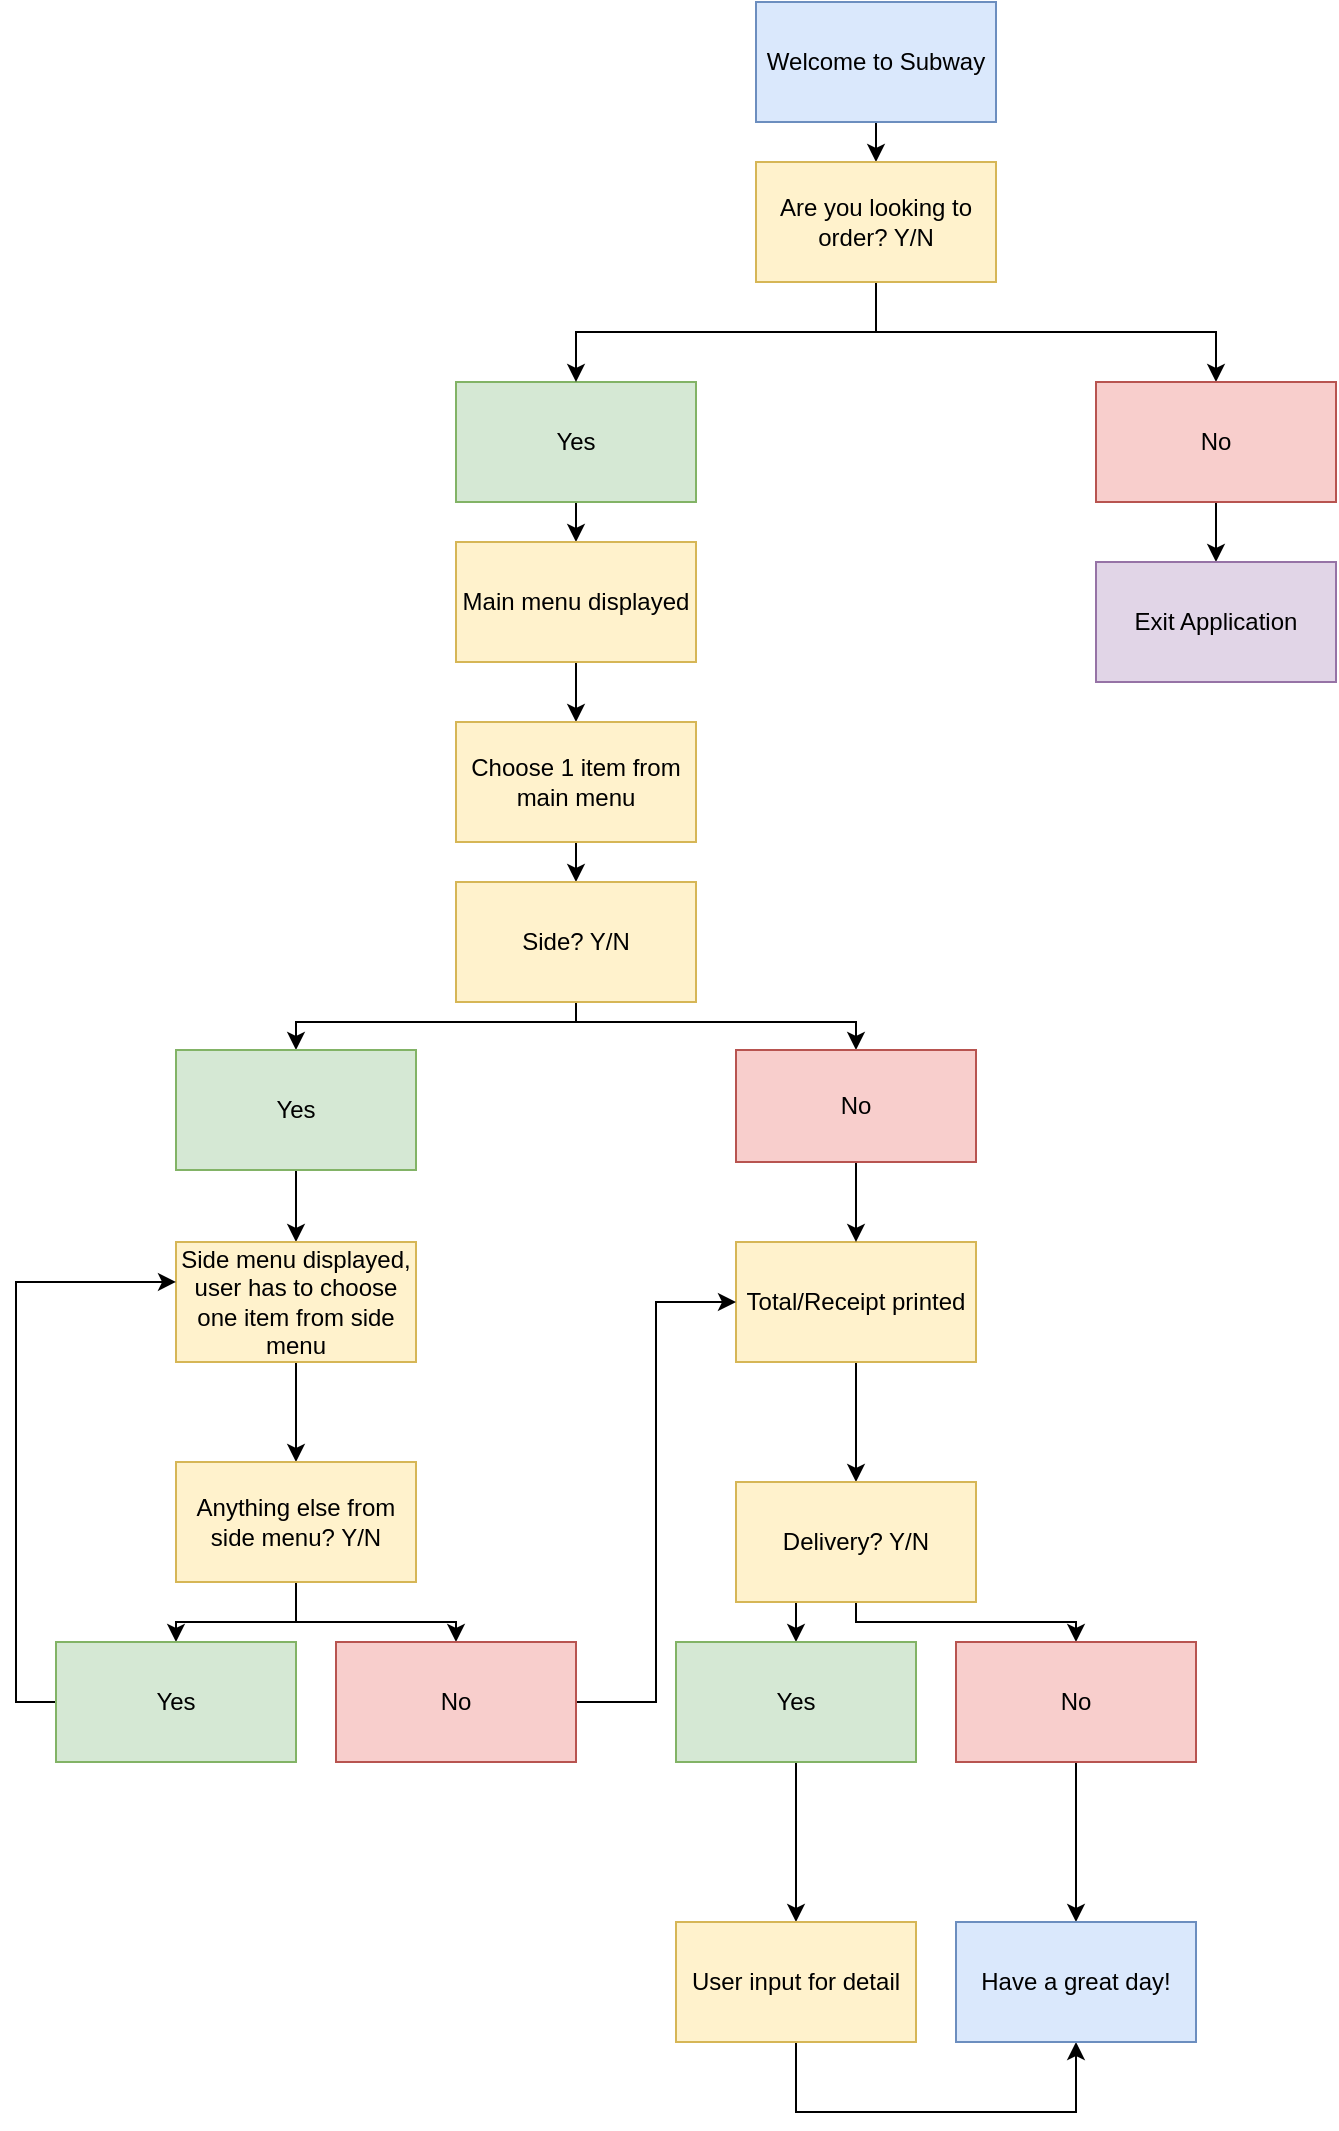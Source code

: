 <mxfile version="14.7.7" type="device"><diagram id="0zLP5m_lVyC2SZZMt5db" name="Page-1"><mxGraphModel dx="2787" dy="1061" grid="1" gridSize="10" guides="1" tooltips="1" connect="1" arrows="1" fold="1" page="1" pageScale="1" pageWidth="827" pageHeight="1169" math="0" shadow="0"><root><mxCell id="0"/><mxCell id="1" parent="0"/><mxCell id="Tea7cyEwEBXrA11Ii4-q-9" style="edgeStyle=orthogonalEdgeStyle;rounded=0;orthogonalLoop=1;jettySize=auto;html=1;exitX=0.5;exitY=1;exitDx=0;exitDy=0;entryX=0.5;entryY=0;entryDx=0;entryDy=0;" edge="1" parent="1" source="Tea7cyEwEBXrA11Ii4-q-1" target="Tea7cyEwEBXrA11Ii4-q-4"><mxGeometry relative="1" as="geometry"/></mxCell><mxCell id="Tea7cyEwEBXrA11Ii4-q-1" value="Welcome to Subway" style="rounded=0;whiteSpace=wrap;html=1;fillColor=#dae8fc;strokeColor=#6c8ebf;" vertex="1" parent="1"><mxGeometry x="340" width="120" height="60" as="geometry"/></mxCell><mxCell id="Tea7cyEwEBXrA11Ii4-q-47" style="edgeStyle=orthogonalEdgeStyle;rounded=0;orthogonalLoop=1;jettySize=auto;html=1;exitX=0.5;exitY=1;exitDx=0;exitDy=0;entryX=0.5;entryY=0;entryDx=0;entryDy=0;" edge="1" parent="1" source="Tea7cyEwEBXrA11Ii4-q-3" target="Tea7cyEwEBXrA11Ii4-q-7"><mxGeometry relative="1" as="geometry"/></mxCell><mxCell id="Tea7cyEwEBXrA11Ii4-q-3" value="Yes" style="rounded=0;whiteSpace=wrap;html=1;fillColor=#d5e8d4;strokeColor=#82b366;" vertex="1" parent="1"><mxGeometry x="190" y="190" width="120" height="60" as="geometry"/></mxCell><mxCell id="Tea7cyEwEBXrA11Ii4-q-12" style="edgeStyle=orthogonalEdgeStyle;rounded=0;orthogonalLoop=1;jettySize=auto;html=1;exitX=0.5;exitY=1;exitDx=0;exitDy=0;entryX=0.5;entryY=0;entryDx=0;entryDy=0;" edge="1" parent="1" source="Tea7cyEwEBXrA11Ii4-q-4" target="Tea7cyEwEBXrA11Ii4-q-3"><mxGeometry relative="1" as="geometry"/></mxCell><mxCell id="Tea7cyEwEBXrA11Ii4-q-13" style="edgeStyle=orthogonalEdgeStyle;rounded=0;orthogonalLoop=1;jettySize=auto;html=1;exitX=0.5;exitY=1;exitDx=0;exitDy=0;" edge="1" parent="1" source="Tea7cyEwEBXrA11Ii4-q-4" target="Tea7cyEwEBXrA11Ii4-q-8"><mxGeometry relative="1" as="geometry"/></mxCell><mxCell id="Tea7cyEwEBXrA11Ii4-q-4" value="Are you looking to order? Y/N" style="rounded=0;whiteSpace=wrap;html=1;fillColor=#fff2cc;strokeColor=#d6b656;" vertex="1" parent="1"><mxGeometry x="340" y="80" width="120" height="60" as="geometry"/></mxCell><mxCell id="Tea7cyEwEBXrA11Ii4-q-48" style="edgeStyle=orthogonalEdgeStyle;rounded=0;orthogonalLoop=1;jettySize=auto;html=1;exitX=0.5;exitY=1;exitDx=0;exitDy=0;entryX=0.5;entryY=0;entryDx=0;entryDy=0;" edge="1" parent="1" source="Tea7cyEwEBXrA11Ii4-q-7" target="Tea7cyEwEBXrA11Ii4-q-14"><mxGeometry relative="1" as="geometry"/></mxCell><mxCell id="Tea7cyEwEBXrA11Ii4-q-7" value="Main menu displayed" style="rounded=0;whiteSpace=wrap;html=1;fillColor=#fff2cc;strokeColor=#d6b656;" vertex="1" parent="1"><mxGeometry x="190" y="270" width="120" height="60" as="geometry"/></mxCell><mxCell id="Tea7cyEwEBXrA11Ii4-q-16" style="edgeStyle=orthogonalEdgeStyle;rounded=0;orthogonalLoop=1;jettySize=auto;html=1;exitX=0.5;exitY=1;exitDx=0;exitDy=0;" edge="1" parent="1" source="Tea7cyEwEBXrA11Ii4-q-8" target="Tea7cyEwEBXrA11Ii4-q-15"><mxGeometry relative="1" as="geometry"/></mxCell><mxCell id="Tea7cyEwEBXrA11Ii4-q-8" value="No" style="rounded=0;whiteSpace=wrap;html=1;fillColor=#f8cecc;strokeColor=#b85450;" vertex="1" parent="1"><mxGeometry x="510" y="190" width="120" height="60" as="geometry"/></mxCell><mxCell id="Tea7cyEwEBXrA11Ii4-q-49" style="edgeStyle=orthogonalEdgeStyle;rounded=0;orthogonalLoop=1;jettySize=auto;html=1;exitX=0.5;exitY=1;exitDx=0;exitDy=0;entryX=0.5;entryY=0;entryDx=0;entryDy=0;" edge="1" parent="1" source="Tea7cyEwEBXrA11Ii4-q-14" target="Tea7cyEwEBXrA11Ii4-q-17"><mxGeometry relative="1" as="geometry"/></mxCell><mxCell id="Tea7cyEwEBXrA11Ii4-q-14" value="Choose 1 item from main menu" style="rounded=0;whiteSpace=wrap;html=1;fillColor=#fff2cc;strokeColor=#d6b656;" vertex="1" parent="1"><mxGeometry x="190" y="360" width="120" height="60" as="geometry"/></mxCell><mxCell id="Tea7cyEwEBXrA11Ii4-q-15" value="Exit Application" style="rounded=0;whiteSpace=wrap;html=1;fillColor=#e1d5e7;strokeColor=#9673a6;" vertex="1" parent="1"><mxGeometry x="510" y="280" width="120" height="60" as="geometry"/></mxCell><mxCell id="Tea7cyEwEBXrA11Ii4-q-50" style="edgeStyle=orthogonalEdgeStyle;rounded=0;orthogonalLoop=1;jettySize=auto;html=1;exitX=0.5;exitY=1;exitDx=0;exitDy=0;entryX=0.5;entryY=0;entryDx=0;entryDy=0;" edge="1" parent="1" source="Tea7cyEwEBXrA11Ii4-q-17" target="Tea7cyEwEBXrA11Ii4-q-19"><mxGeometry relative="1" as="geometry"><Array as="points"><mxPoint x="250" y="510"/><mxPoint x="110" y="510"/></Array></mxGeometry></mxCell><mxCell id="Tea7cyEwEBXrA11Ii4-q-51" style="edgeStyle=orthogonalEdgeStyle;rounded=0;orthogonalLoop=1;jettySize=auto;html=1;exitX=0.5;exitY=1;exitDx=0;exitDy=0;" edge="1" parent="1" source="Tea7cyEwEBXrA11Ii4-q-17" target="Tea7cyEwEBXrA11Ii4-q-21"><mxGeometry relative="1" as="geometry"><Array as="points"><mxPoint x="250" y="510"/><mxPoint x="390" y="510"/></Array></mxGeometry></mxCell><mxCell id="Tea7cyEwEBXrA11Ii4-q-17" value="Side? Y/N" style="rounded=0;whiteSpace=wrap;html=1;fillColor=#fff2cc;strokeColor=#d6b656;" vertex="1" parent="1"><mxGeometry x="190" y="440" width="120" height="60" as="geometry"/></mxCell><mxCell id="Tea7cyEwEBXrA11Ii4-q-34" style="edgeStyle=orthogonalEdgeStyle;rounded=0;orthogonalLoop=1;jettySize=auto;html=1;exitX=0.5;exitY=1;exitDx=0;exitDy=0;entryX=0.5;entryY=0;entryDx=0;entryDy=0;" edge="1" parent="1" source="Tea7cyEwEBXrA11Ii4-q-19" target="Tea7cyEwEBXrA11Ii4-q-22"><mxGeometry relative="1" as="geometry"/></mxCell><mxCell id="Tea7cyEwEBXrA11Ii4-q-19" value="Yes" style="rounded=0;whiteSpace=wrap;html=1;fillColor=#d5e8d4;strokeColor=#82b366;" vertex="1" parent="1"><mxGeometry x="50" y="524" width="120" height="60" as="geometry"/></mxCell><mxCell id="Tea7cyEwEBXrA11Ii4-q-53" style="edgeStyle=orthogonalEdgeStyle;rounded=0;orthogonalLoop=1;jettySize=auto;html=1;exitX=0.5;exitY=1;exitDx=0;exitDy=0;entryX=0.5;entryY=0;entryDx=0;entryDy=0;" edge="1" parent="1" source="Tea7cyEwEBXrA11Ii4-q-20" target="Tea7cyEwEBXrA11Ii4-q-24"><mxGeometry relative="1" as="geometry"/></mxCell><mxCell id="Tea7cyEwEBXrA11Ii4-q-20" value="Total/Receipt printed" style="rounded=0;whiteSpace=wrap;html=1;fillColor=#fff2cc;strokeColor=#d6b656;" vertex="1" parent="1"><mxGeometry x="330" y="620" width="120" height="60" as="geometry"/></mxCell><mxCell id="Tea7cyEwEBXrA11Ii4-q-52" style="edgeStyle=orthogonalEdgeStyle;rounded=0;orthogonalLoop=1;jettySize=auto;html=1;exitX=0.5;exitY=1;exitDx=0;exitDy=0;entryX=0.5;entryY=0;entryDx=0;entryDy=0;" edge="1" parent="1" source="Tea7cyEwEBXrA11Ii4-q-21" target="Tea7cyEwEBXrA11Ii4-q-20"><mxGeometry relative="1" as="geometry"/></mxCell><mxCell id="Tea7cyEwEBXrA11Ii4-q-21" value="No" style="rounded=0;whiteSpace=wrap;html=1;fillColor=#f8cecc;strokeColor=#b85450;" vertex="1" parent="1"><mxGeometry x="330" y="524" width="120" height="56" as="geometry"/></mxCell><mxCell id="Tea7cyEwEBXrA11Ii4-q-35" style="edgeStyle=orthogonalEdgeStyle;rounded=0;orthogonalLoop=1;jettySize=auto;html=1;exitX=0.5;exitY=1;exitDx=0;exitDy=0;entryX=0.5;entryY=0;entryDx=0;entryDy=0;" edge="1" parent="1" source="Tea7cyEwEBXrA11Ii4-q-22" target="Tea7cyEwEBXrA11Ii4-q-23"><mxGeometry relative="1" as="geometry"/></mxCell><mxCell id="Tea7cyEwEBXrA11Ii4-q-22" value="Side menu displayed, user has to choose one item from side menu" style="rounded=0;whiteSpace=wrap;html=1;fillColor=#fff2cc;strokeColor=#d6b656;" vertex="1" parent="1"><mxGeometry x="50" y="620" width="120" height="60" as="geometry"/></mxCell><mxCell id="Tea7cyEwEBXrA11Ii4-q-26" value="" style="edgeStyle=orthogonalEdgeStyle;rounded=0;orthogonalLoop=1;jettySize=auto;html=1;" edge="1" parent="1" source="Tea7cyEwEBXrA11Ii4-q-23" target="Tea7cyEwEBXrA11Ii4-q-25"><mxGeometry relative="1" as="geometry"/></mxCell><mxCell id="Tea7cyEwEBXrA11Ii4-q-30" style="edgeStyle=orthogonalEdgeStyle;rounded=0;orthogonalLoop=1;jettySize=auto;html=1;exitX=0.5;exitY=1;exitDx=0;exitDy=0;" edge="1" parent="1" source="Tea7cyEwEBXrA11Ii4-q-23" target="Tea7cyEwEBXrA11Ii4-q-29"><mxGeometry relative="1" as="geometry"/></mxCell><mxCell id="Tea7cyEwEBXrA11Ii4-q-23" value="Anything else from side menu? Y/N" style="rounded=0;whiteSpace=wrap;html=1;fillColor=#fff2cc;strokeColor=#d6b656;" vertex="1" parent="1"><mxGeometry x="50" y="730" width="120" height="60" as="geometry"/></mxCell><mxCell id="Tea7cyEwEBXrA11Ii4-q-39" style="edgeStyle=orthogonalEdgeStyle;rounded=0;orthogonalLoop=1;jettySize=auto;html=1;exitX=0.5;exitY=1;exitDx=0;exitDy=0;entryX=0.5;entryY=0;entryDx=0;entryDy=0;" edge="1" parent="1" source="Tea7cyEwEBXrA11Ii4-q-24" target="Tea7cyEwEBXrA11Ii4-q-28"><mxGeometry relative="1" as="geometry"/></mxCell><mxCell id="Tea7cyEwEBXrA11Ii4-q-40" style="edgeStyle=orthogonalEdgeStyle;rounded=0;orthogonalLoop=1;jettySize=auto;html=1;exitX=0.5;exitY=1;exitDx=0;exitDy=0;entryX=0.5;entryY=0;entryDx=0;entryDy=0;" edge="1" parent="1" source="Tea7cyEwEBXrA11Ii4-q-24" target="Tea7cyEwEBXrA11Ii4-q-32"><mxGeometry relative="1" as="geometry"><Array as="points"><mxPoint x="390" y="810"/><mxPoint x="500" y="810"/></Array></mxGeometry></mxCell><mxCell id="Tea7cyEwEBXrA11Ii4-q-24" value="Delivery? Y/N" style="rounded=0;whiteSpace=wrap;html=1;fillColor=#fff2cc;strokeColor=#d6b656;" vertex="1" parent="1"><mxGeometry x="330" y="740" width="120" height="60" as="geometry"/></mxCell><mxCell id="Tea7cyEwEBXrA11Ii4-q-33" style="edgeStyle=orthogonalEdgeStyle;rounded=0;orthogonalLoop=1;jettySize=auto;html=1;exitX=0;exitY=0.5;exitDx=0;exitDy=0;entryX=0;entryY=0.333;entryDx=0;entryDy=0;entryPerimeter=0;" edge="1" parent="1" source="Tea7cyEwEBXrA11Ii4-q-25" target="Tea7cyEwEBXrA11Ii4-q-22"><mxGeometry relative="1" as="geometry"/></mxCell><mxCell id="Tea7cyEwEBXrA11Ii4-q-25" value="Yes" style="rounded=0;whiteSpace=wrap;html=1;fillColor=#d5e8d4;strokeColor=#82b366;" vertex="1" parent="1"><mxGeometry x="-10" y="820" width="120" height="60" as="geometry"/></mxCell><mxCell id="Tea7cyEwEBXrA11Ii4-q-42" value="" style="edgeStyle=orthogonalEdgeStyle;rounded=0;orthogonalLoop=1;jettySize=auto;html=1;" edge="1" parent="1" source="Tea7cyEwEBXrA11Ii4-q-28" target="Tea7cyEwEBXrA11Ii4-q-41"><mxGeometry relative="1" as="geometry"/></mxCell><mxCell id="Tea7cyEwEBXrA11Ii4-q-28" value="Yes" style="rounded=0;whiteSpace=wrap;html=1;fillColor=#d5e8d4;strokeColor=#82b366;" vertex="1" parent="1"><mxGeometry x="300" y="820" width="120" height="60" as="geometry"/></mxCell><mxCell id="Tea7cyEwEBXrA11Ii4-q-36" style="edgeStyle=orthogonalEdgeStyle;rounded=0;orthogonalLoop=1;jettySize=auto;html=1;exitX=1;exitY=0.5;exitDx=0;exitDy=0;entryX=0;entryY=0.5;entryDx=0;entryDy=0;" edge="1" parent="1" source="Tea7cyEwEBXrA11Ii4-q-29" target="Tea7cyEwEBXrA11Ii4-q-20"><mxGeometry relative="1" as="geometry"/></mxCell><mxCell id="Tea7cyEwEBXrA11Ii4-q-29" value="No" style="rounded=0;whiteSpace=wrap;html=1;fillColor=#f8cecc;strokeColor=#b85450;" vertex="1" parent="1"><mxGeometry x="130" y="820" width="120" height="60" as="geometry"/></mxCell><mxCell id="Tea7cyEwEBXrA11Ii4-q-44" value="" style="edgeStyle=orthogonalEdgeStyle;rounded=0;orthogonalLoop=1;jettySize=auto;html=1;" edge="1" parent="1" source="Tea7cyEwEBXrA11Ii4-q-32" target="Tea7cyEwEBXrA11Ii4-q-43"><mxGeometry relative="1" as="geometry"/></mxCell><mxCell id="Tea7cyEwEBXrA11Ii4-q-32" value="No" style="rounded=0;whiteSpace=wrap;html=1;fillColor=#f8cecc;strokeColor=#b85450;" vertex="1" parent="1"><mxGeometry x="440" y="820" width="120" height="60" as="geometry"/></mxCell><mxCell id="Tea7cyEwEBXrA11Ii4-q-46" style="edgeStyle=orthogonalEdgeStyle;rounded=0;orthogonalLoop=1;jettySize=auto;html=1;exitX=0.5;exitY=1;exitDx=0;exitDy=0;entryX=0.5;entryY=1;entryDx=0;entryDy=0;" edge="1" parent="1" source="Tea7cyEwEBXrA11Ii4-q-41" target="Tea7cyEwEBXrA11Ii4-q-43"><mxGeometry relative="1" as="geometry"><mxPoint x="520" y="1090" as="targetPoint"/><Array as="points"><mxPoint x="360" y="1055"/><mxPoint x="500" y="1055"/></Array></mxGeometry></mxCell><mxCell id="Tea7cyEwEBXrA11Ii4-q-41" value="User input for detail" style="rounded=0;whiteSpace=wrap;html=1;fillColor=#fff2cc;strokeColor=#d6b656;" vertex="1" parent="1"><mxGeometry x="300" y="960" width="120" height="60" as="geometry"/></mxCell><mxCell id="Tea7cyEwEBXrA11Ii4-q-43" value="Have a great day!" style="rounded=0;whiteSpace=wrap;html=1;fillColor=#dae8fc;strokeColor=#6c8ebf;" vertex="1" parent="1"><mxGeometry x="440" y="960" width="120" height="60" as="geometry"/></mxCell></root></mxGraphModel></diagram></mxfile>